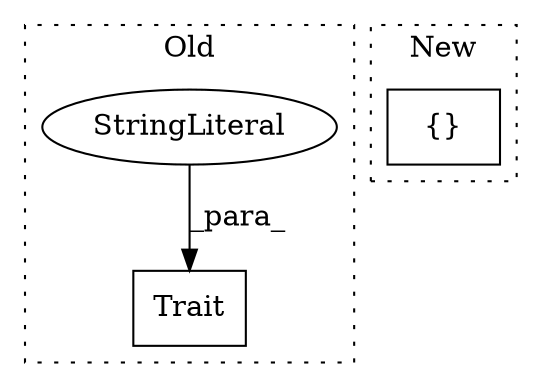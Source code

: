 digraph G {
subgraph cluster0 {
1 [label="Trait" a="32" s="13493,13530" l="6,1" shape="box"];
3 [label="StringLiteral" a="45" s="13512" l="18" shape="ellipse"];
label = "Old";
style="dotted";
}
subgraph cluster1 {
2 [label="{}" a="4" s="15939,15990" l="1,1" shape="box"];
label = "New";
style="dotted";
}
3 -> 1 [label="_para_"];
}